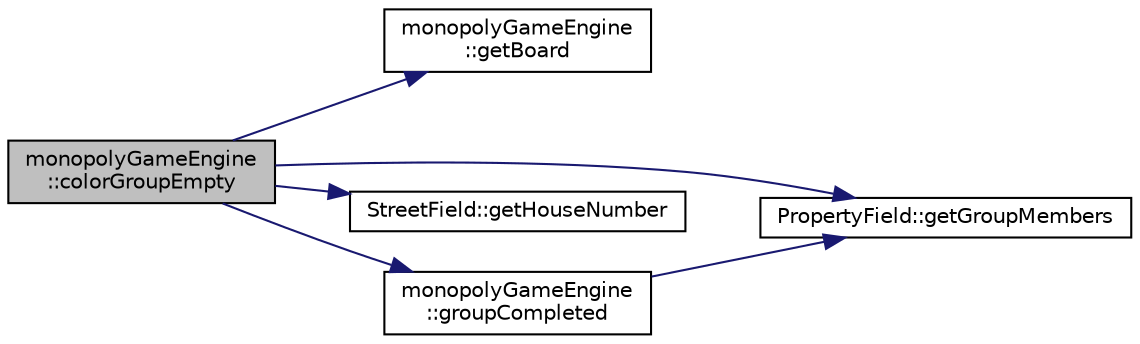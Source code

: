 digraph "monopolyGameEngine::colorGroupEmpty"
{
 // LATEX_PDF_SIZE
  edge [fontname="Helvetica",fontsize="10",labelfontname="Helvetica",labelfontsize="10"];
  node [fontname="Helvetica",fontsize="10",shape=record];
  rankdir="LR";
  Node1 [label="monopolyGameEngine\l::colorGroupEmpty",height=0.2,width=0.4,color="black", fillcolor="grey75", style="filled", fontcolor="black",tooltip=" "];
  Node1 -> Node2 [color="midnightblue",fontsize="10",style="solid",fontname="Helvetica"];
  Node2 [label="monopolyGameEngine\l::getBoard",height=0.2,width=0.4,color="black", fillcolor="white", style="filled",URL="$classmonopoly_game_engine.html#a7745bb931ce95f84f0b07843414e0d36",tooltip=" "];
  Node1 -> Node3 [color="midnightblue",fontsize="10",style="solid",fontname="Helvetica"];
  Node3 [label="PropertyField::getGroupMembers",height=0.2,width=0.4,color="black", fillcolor="white", style="filled",URL="$class_property_field.html#a676180ae8ad98644572c47787ea0a01f",tooltip=" "];
  Node1 -> Node4 [color="midnightblue",fontsize="10",style="solid",fontname="Helvetica"];
  Node4 [label="StreetField::getHouseNumber",height=0.2,width=0.4,color="black", fillcolor="white", style="filled",URL="$class_street_field.html#aaee4c344c359e9762653472f7f2e5df0",tooltip=" "];
  Node1 -> Node5 [color="midnightblue",fontsize="10",style="solid",fontname="Helvetica"];
  Node5 [label="monopolyGameEngine\l::groupCompleted",height=0.2,width=0.4,color="black", fillcolor="white", style="filled",URL="$classmonopoly_game_engine.html#a812b12efc4a929ca7d81d98cf9acf761",tooltip=" "];
  Node5 -> Node3 [color="midnightblue",fontsize="10",style="solid",fontname="Helvetica"];
}
